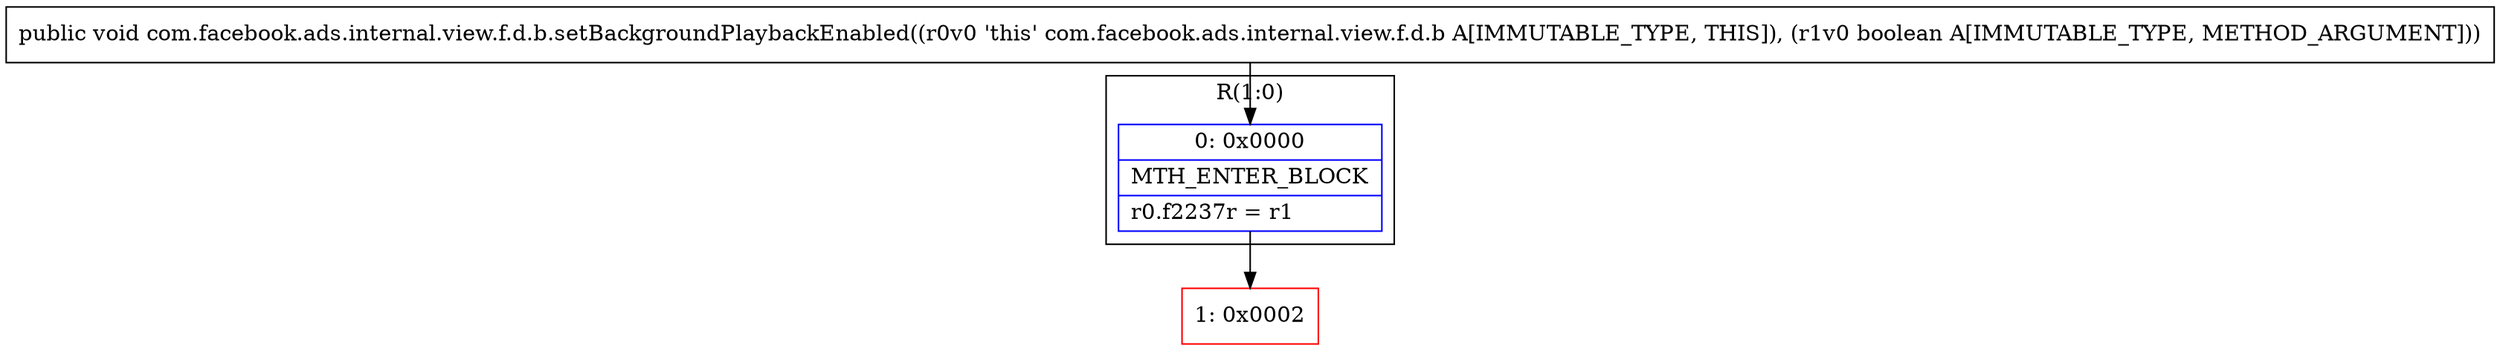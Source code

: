 digraph "CFG forcom.facebook.ads.internal.view.f.d.b.setBackgroundPlaybackEnabled(Z)V" {
subgraph cluster_Region_1225846853 {
label = "R(1:0)";
node [shape=record,color=blue];
Node_0 [shape=record,label="{0\:\ 0x0000|MTH_ENTER_BLOCK\l|r0.f2237r = r1\l}"];
}
Node_1 [shape=record,color=red,label="{1\:\ 0x0002}"];
MethodNode[shape=record,label="{public void com.facebook.ads.internal.view.f.d.b.setBackgroundPlaybackEnabled((r0v0 'this' com.facebook.ads.internal.view.f.d.b A[IMMUTABLE_TYPE, THIS]), (r1v0 boolean A[IMMUTABLE_TYPE, METHOD_ARGUMENT])) }"];
MethodNode -> Node_0;
Node_0 -> Node_1;
}

